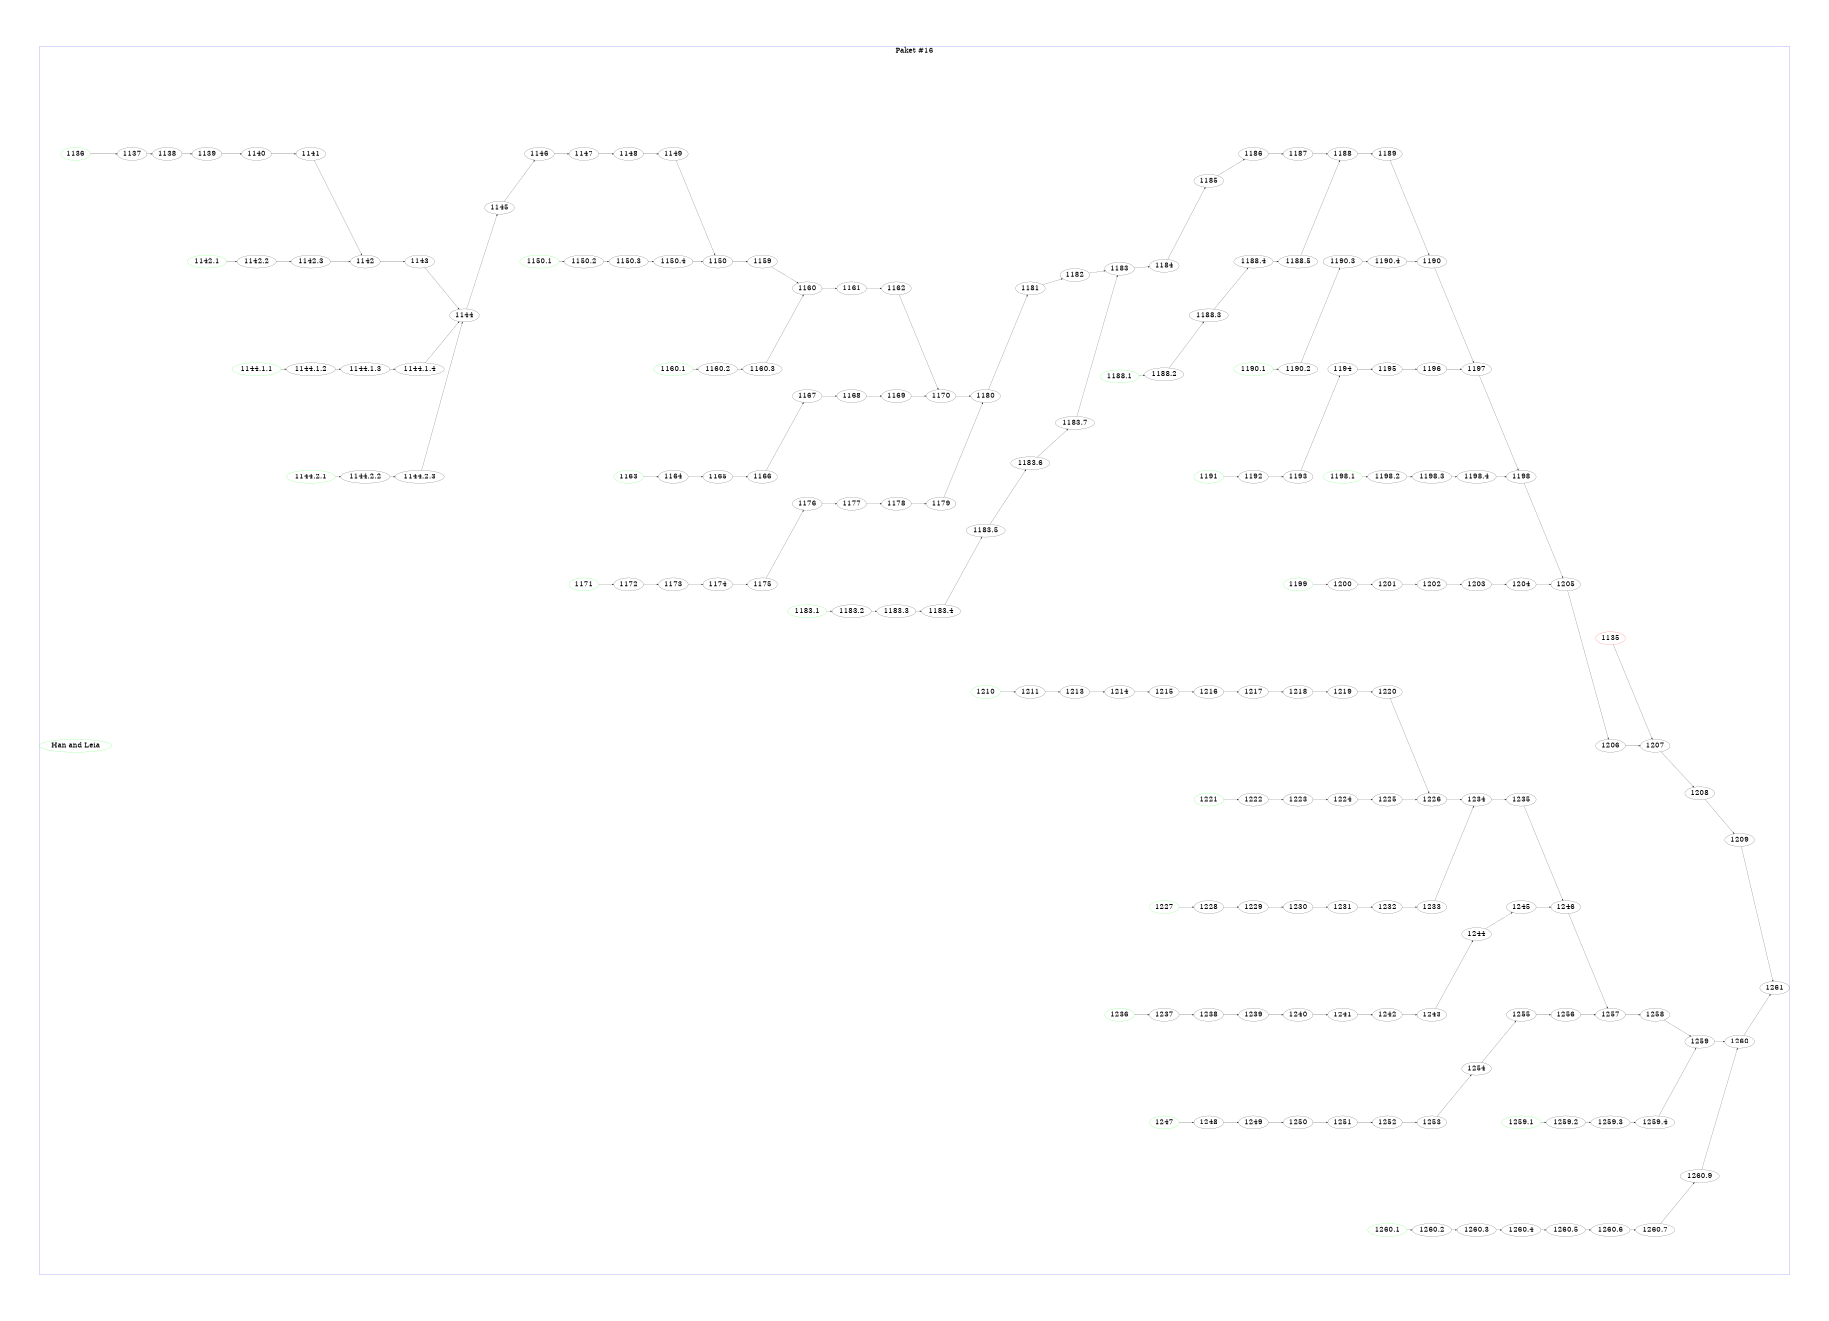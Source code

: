 digraph paket16 {
    rankdir=LR;
    ratio="fill";
    size="11.7,8.3!";
    margin=0.25;
    fontsize="48";
    node [fontsize="48"];

1135 [color=red];
1136 [color=green];
1142.1 [color=green];
"1144.1.1" [color=green];
"1144.2.1" [color=green];
1150.1 [color=green];
1160.1 [color=green];
1163 [color=green];
1171 [color=green];
1183.1 [color=green];
1188.1 [color=green];
1190.1 [color=green];
1191 [color=green];
1198.1 [color=green];
1199 [color=green];
1210 [color=green];
1221 [color=green];
1227 [color=green];
1236 [color=green];
1247 [color=green];
1259.1 [color=green];
1260.1 [color=green];


    subgraph cluster_16 {
        label = "Paket #16"
        color = blue

        "Han and Leia" [color=green];
        1135 -> 1207;
        1136 -> 1137 -> 1138 -> 1139 -> 1140 -> 1141 -> 1142;
        1142.1 -> 1142.2 -> 1142.3 -> 1142 -> 1143 -> 1144;

        "1144.1.1" -> "1144.1.2" -> "1144.1.3" -> "1144.1.4" -> 1144;
        "1144.2.1" -> "1144.2.2" -> "1144.2.3" -> 1144 -> 1145 -> 1146 -> 1147 -> 1148 -> 1149 -> 1150;
        1150.1 -> 1150.2 -> 1150.3 -> 1150.4 -> 1150 -> 1159 -> 1160;
        1160.1 -> 1160.2 -> 1160.3 -> 1160 -> 1161 -> 1162 -> 1170;
        1163 -> 1164 -> 1165 -> 1166 -> 1167 -> 1168 -> 1169 -> 1170 -> 1180;

        1171 -> 1172 -> 1173 -> 1174 -> 1175 -> 1176 -> 1177 -> 1178 -> 1179 -> 1180 -> 1181 -> 1182 -> 1183;
        1183.1 -> 1183.2 -> 1183.3 -> 1183.4 -> 1183.5 -> 1183.6 -> 1183.7 -> 1183 -> 1184 -> 1185 -> 1186 -> 1187 -> 1188;
        1188.1 -> 1188.2 -> 1188.3 -> 1188.4 -> 1188.5 -> 1188 -> 1189 -> 1190;
        1190.1 -> 1190.2 -> 1190.3 -> 1190.4 -> 1190 -> 1197;
        1191 -> 1192 -> 1193 -> 1194 -> 1195 -> 1196 -> 1197 -> 1198;
        1198.1 -> 1198.2 -> 1198.3 -> 1198.4 -> 1198 -> 1205;

        1199 -> 1200 -> 1201 -> 1202 -> 1203 -> 1204 -> 1205 -> 1206 -> 1207 -> 1208 -> 1209 -> 1261;
        1210 -> 1211 ->  1213 -> 1214 -> 1215 -> 1216 -> 1217 -> 1218 -> 1219 -> 1220 -> 1226;
        1221 -> 1222 -> 1223 -> 1224 -> 1225 -> 1226 -> 1234;
        1227 -> 1228 -> 1229 -> 1230 -> 1231 -> 1232 -> 1233 -> 1234 -> 1235 -> 1246;
        1236 -> 1237 -> 1238 -> 1239 -> 1240 -> 1241 -> 1242 -> 1243 -> 1244 -> 1245 -> 1246 -> 1257;

        1247 -> 1248 -> 1249 -> 1250 -> 1251 -> 1252 -> 1253 -> 1254 -> 1255 -> 1256 -> 1257 -> 1258 -> 1259;
        1259.1 -> 1259.2 -> 1259.3 -> 1259.4 -> 1259 -> 1260;
        1260.1 -> 1260.2 -> 1260.3 -> 1260.4 -> 1260.5 -> 1260.6 -> 1260.7 -> 1260.9 -> 1260 -> 1261;


    }


}
